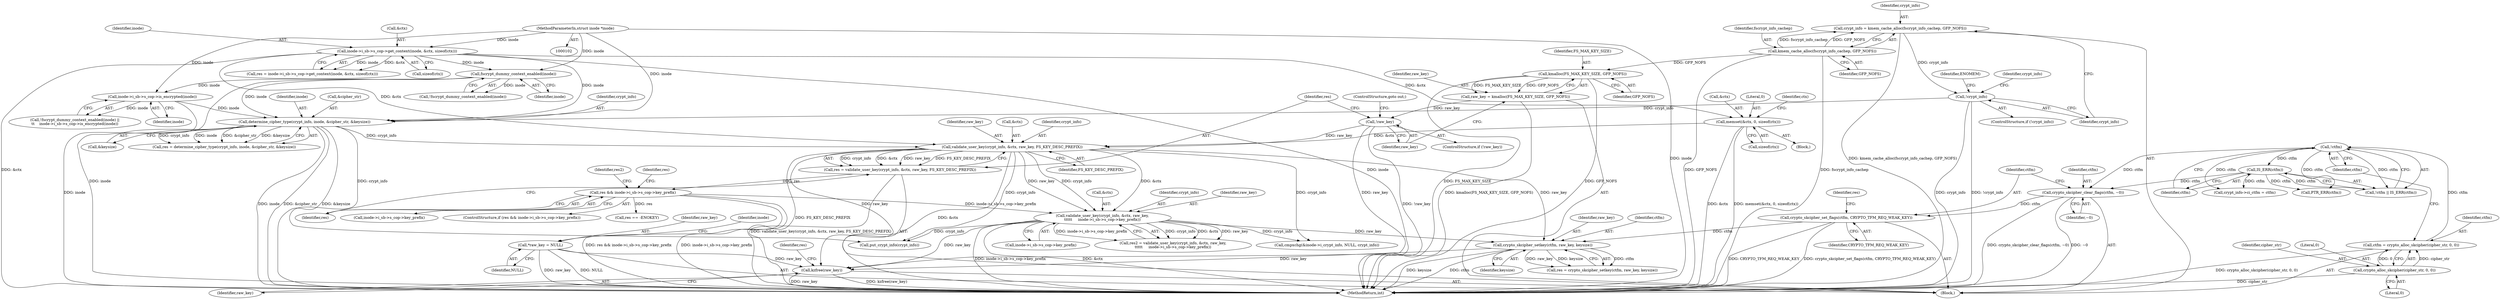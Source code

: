 digraph "0_linux_1b53cf9815bb4744958d41f3795d5d5a1d365e2d_1@API" {
"1000415" [label="(Call,kzfree(raw_key))"];
"1000299" [label="(Call,validate_user_key(crypt_info, &ctx, raw_key, FS_KEY_DESC_PREFIX))"];
"1000274" [label="(Call,determine_cipher_type(crypt_info, inode, &cipher_str, &keysize))"];
"1000230" [label="(Call,!crypt_info)"];
"1000224" [label="(Call,crypt_info = kmem_cache_alloc(fscrypt_info_cachep, GFP_NOFS))"];
"1000226" [label="(Call,kmem_cache_alloc(fscrypt_info_cachep, GFP_NOFS))"];
"1000163" [label="(Call,fscrypt_dummy_context_enabled(inode))"];
"1000149" [label="(Call,inode->i_sb->s_cop->get_context(inode, &ctx, sizeof(ctx)))"];
"1000103" [label="(MethodParameterIn,struct inode *inode)"];
"1000165" [label="(Call,inode->i_sb->s_cop->is_encrypted(inode))"];
"1000169" [label="(Call,memset(&ctx, 0, sizeof(ctx)))"];
"1000294" [label="(Call,!raw_key)"];
"1000288" [label="(Call,raw_key = kmalloc(FS_MAX_KEY_SIZE, GFP_NOFS))"];
"1000290" [label="(Call,kmalloc(FS_MAX_KEY_SIZE, GFP_NOFS))"];
"1000111" [label="(Call,*raw_key = NULL)"];
"1000319" [label="(Call,validate_user_key(crypt_info, &ctx, raw_key,\n\t\t\t\t\t     inode->i_sb->s_cop->key_prefix))"];
"1000306" [label="(Call,res && inode->i_sb->s_cop->key_prefix)"];
"1000297" [label="(Call,res = validate_user_key(crypt_info, &ctx, raw_key, FS_KEY_DESC_PREFIX))"];
"1000384" [label="(Call,crypto_skcipher_setkey(ctfm, raw_key, keysize))"];
"1000379" [label="(Call,crypto_skcipher_set_flags(ctfm, CRYPTO_TFM_REQ_WEAK_KEY))"];
"1000376" [label="(Call,crypto_skcipher_clear_flags(ctfm, ~0))"];
"1000357" [label="(Call,!ctfm)"];
"1000349" [label="(Call,ctfm = crypto_alloc_skcipher(cipher_str, 0, 0))"];
"1000351" [label="(Call,crypto_alloc_skcipher(cipher_str, 0, 0))"];
"1000359" [label="(Call,IS_ERR(ctfm))"];
"1000381" [label="(Identifier,CRYPTO_TFM_REQ_WEAK_KEY)"];
"1000354" [label="(Literal,0)"];
"1000296" [label="(ControlStructure,goto out;)"];
"1000228" [label="(Identifier,GFP_NOFS)"];
"1000272" [label="(Call,res = determine_cipher_type(crypt_info, inode, &cipher_str, &keysize))"];
"1000153" [label="(Call,sizeof(ctx))"];
"1000103" [label="(MethodParameterIn,struct inode *inode)"];
"1000386" [label="(Identifier,raw_key)"];
"1000300" [label="(Identifier,crypt_info)"];
"1000177" [label="(Identifier,ctx)"];
"1000150" [label="(Identifier,inode)"];
"1000317" [label="(Call,res2 = validate_user_key(crypt_info, &ctx, raw_key,\n\t\t\t\t\t     inode->i_sb->s_cop->key_prefix))"];
"1000351" [label="(Call,crypto_alloc_skcipher(cipher_str, 0, 0))"];
"1000111" [label="(Call,*raw_key = NULL)"];
"1000169" [label="(Call,memset(&ctx, 0, sizeof(ctx)))"];
"1000112" [label="(Identifier,raw_key)"];
"1000378" [label="(Identifier,~0)"];
"1000297" [label="(Call,res = validate_user_key(crypt_info, &ctx, raw_key, FS_KEY_DESC_PREFIX))"];
"1000413" [label="(Call,put_crypt_info(crypt_info))"];
"1000276" [label="(Identifier,inode)"];
"1000104" [label="(Block,)"];
"1000318" [label="(Identifier,res2)"];
"1000393" [label="(Call,cmpxchg(&inode->i_crypt_info, NULL, crypt_info))"];
"1000277" [label="(Call,&cipher_str)"];
"1000166" [label="(Identifier,inode)"];
"1000385" [label="(Identifier,ctfm)"];
"1000350" [label="(Identifier,ctfm)"];
"1000226" [label="(Call,kmem_cache_alloc(fscrypt_info_cachep, GFP_NOFS))"];
"1000320" [label="(Identifier,crypt_info)"];
"1000162" [label="(Call,!fscrypt_dummy_context_enabled(inode))"];
"1000163" [label="(Call,fscrypt_dummy_context_enabled(inode))"];
"1000346" [label="(Identifier,res)"];
"1000147" [label="(Call,res = inode->i_sb->s_cop->get_context(inode, &ctx, sizeof(ctx)))"];
"1000275" [label="(Identifier,crypt_info)"];
"1000415" [label="(Call,kzfree(raw_key))"];
"1000229" [label="(ControlStructure,if (!crypt_info))"];
"1000274" [label="(Call,determine_cipher_type(crypt_info, inode, &cipher_str, &keysize))"];
"1000366" [label="(Call,PTR_ERR(ctfm))"];
"1000298" [label="(Identifier,res)"];
"1000376" [label="(Call,crypto_skcipher_clear_flags(ctfm, ~0))"];
"1000305" [label="(ControlStructure,if (res && inode->i_sb->s_cop->key_prefix))"];
"1000324" [label="(Call,inode->i_sb->s_cop->key_prefix)"];
"1000303" [label="(Identifier,raw_key)"];
"1000234" [label="(Identifier,ENOMEM)"];
"1000295" [label="(Identifier,raw_key)"];
"1000352" [label="(Identifier,cipher_str)"];
"1000279" [label="(Call,&keysize)"];
"1000416" [label="(Identifier,raw_key)"];
"1000117" [label="(Identifier,inode)"];
"1000237" [label="(Identifier,crypt_info)"];
"1000323" [label="(Identifier,raw_key)"];
"1000353" [label="(Literal,0)"];
"1000387" [label="(Identifier,keysize)"];
"1000173" [label="(Call,sizeof(ctx))"];
"1000170" [label="(Call,&ctx)"];
"1000308" [label="(Call,inode->i_sb->s_cop->key_prefix)"];
"1000151" [label="(Call,&ctx)"];
"1000113" [label="(Identifier,NULL)"];
"1000164" [label="(Identifier,inode)"];
"1000349" [label="(Call,ctfm = crypto_alloc_skcipher(cipher_str, 0, 0))"];
"1000383" [label="(Identifier,res)"];
"1000357" [label="(Call,!ctfm)"];
"1000356" [label="(Call,!ctfm || IS_ERR(ctfm))"];
"1000165" [label="(Call,inode->i_sb->s_cop->is_encrypted(inode))"];
"1000382" [label="(Call,res = crypto_skcipher_setkey(ctfm, raw_key, keysize))"];
"1000149" [label="(Call,inode->i_sb->s_cop->get_context(inode, &ctx, sizeof(ctx)))"];
"1000371" [label="(Call,crypt_info->ci_ctfm = ctfm)"];
"1000225" [label="(Identifier,crypt_info)"];
"1000304" [label="(Identifier,FS_KEY_DESC_PREFIX)"];
"1000231" [label="(Identifier,crypt_info)"];
"1000360" [label="(Identifier,ctfm)"];
"1000307" [label="(Identifier,res)"];
"1000289" [label="(Identifier,raw_key)"];
"1000380" [label="(Identifier,ctfm)"];
"1000299" [label="(Call,validate_user_key(crypt_info, &ctx, raw_key, FS_KEY_DESC_PREFIX))"];
"1000291" [label="(Identifier,FS_MAX_KEY_SIZE)"];
"1000384" [label="(Call,crypto_skcipher_setkey(ctfm, raw_key, keysize))"];
"1000321" [label="(Call,&ctx)"];
"1000294" [label="(Call,!raw_key)"];
"1000227" [label="(Identifier,fscrypt_info_cachep)"];
"1000319" [label="(Call,validate_user_key(crypt_info, &ctx, raw_key,\n\t\t\t\t\t     inode->i_sb->s_cop->key_prefix))"];
"1000161" [label="(Call,!fscrypt_dummy_context_enabled(inode) ||\n\t\t    inode->i_sb->s_cop->is_encrypted(inode))"];
"1000359" [label="(Call,IS_ERR(ctfm))"];
"1000301" [label="(Call,&ctx)"];
"1000358" [label="(Identifier,ctfm)"];
"1000406" [label="(Call,res == -ENOKEY)"];
"1000377" [label="(Identifier,ctfm)"];
"1000290" [label="(Call,kmalloc(FS_MAX_KEY_SIZE, GFP_NOFS))"];
"1000230" [label="(Call,!crypt_info)"];
"1000292" [label="(Identifier,GFP_NOFS)"];
"1000306" [label="(Call,res && inode->i_sb->s_cop->key_prefix)"];
"1000419" [label="(MethodReturn,int)"];
"1000224" [label="(Call,crypt_info = kmem_cache_alloc(fscrypt_info_cachep, GFP_NOFS))"];
"1000288" [label="(Call,raw_key = kmalloc(FS_MAX_KEY_SIZE, GFP_NOFS))"];
"1000159" [label="(Block,)"];
"1000379" [label="(Call,crypto_skcipher_set_flags(ctfm, CRYPTO_TFM_REQ_WEAK_KEY))"];
"1000418" [label="(Identifier,res)"];
"1000172" [label="(Literal,0)"];
"1000293" [label="(ControlStructure,if (!raw_key))"];
"1000415" -> "1000104"  [label="AST: "];
"1000415" -> "1000416"  [label="CFG: "];
"1000416" -> "1000415"  [label="AST: "];
"1000418" -> "1000415"  [label="CFG: "];
"1000415" -> "1000419"  [label="DDG: raw_key"];
"1000415" -> "1000419"  [label="DDG: kzfree(raw_key)"];
"1000299" -> "1000415"  [label="DDG: raw_key"];
"1000111" -> "1000415"  [label="DDG: raw_key"];
"1000294" -> "1000415"  [label="DDG: raw_key"];
"1000319" -> "1000415"  [label="DDG: raw_key"];
"1000384" -> "1000415"  [label="DDG: raw_key"];
"1000299" -> "1000297"  [label="AST: "];
"1000299" -> "1000304"  [label="CFG: "];
"1000300" -> "1000299"  [label="AST: "];
"1000301" -> "1000299"  [label="AST: "];
"1000303" -> "1000299"  [label="AST: "];
"1000304" -> "1000299"  [label="AST: "];
"1000297" -> "1000299"  [label="CFG: "];
"1000299" -> "1000419"  [label="DDG: FS_KEY_DESC_PREFIX"];
"1000299" -> "1000419"  [label="DDG: &ctx"];
"1000299" -> "1000297"  [label="DDG: crypt_info"];
"1000299" -> "1000297"  [label="DDG: &ctx"];
"1000299" -> "1000297"  [label="DDG: raw_key"];
"1000299" -> "1000297"  [label="DDG: FS_KEY_DESC_PREFIX"];
"1000274" -> "1000299"  [label="DDG: crypt_info"];
"1000149" -> "1000299"  [label="DDG: &ctx"];
"1000169" -> "1000299"  [label="DDG: &ctx"];
"1000294" -> "1000299"  [label="DDG: raw_key"];
"1000299" -> "1000319"  [label="DDG: crypt_info"];
"1000299" -> "1000319"  [label="DDG: &ctx"];
"1000299" -> "1000319"  [label="DDG: raw_key"];
"1000299" -> "1000384"  [label="DDG: raw_key"];
"1000299" -> "1000393"  [label="DDG: crypt_info"];
"1000299" -> "1000413"  [label="DDG: crypt_info"];
"1000274" -> "1000272"  [label="AST: "];
"1000274" -> "1000279"  [label="CFG: "];
"1000275" -> "1000274"  [label="AST: "];
"1000276" -> "1000274"  [label="AST: "];
"1000277" -> "1000274"  [label="AST: "];
"1000279" -> "1000274"  [label="AST: "];
"1000272" -> "1000274"  [label="CFG: "];
"1000274" -> "1000419"  [label="DDG: inode"];
"1000274" -> "1000419"  [label="DDG: &cipher_str"];
"1000274" -> "1000419"  [label="DDG: &keysize"];
"1000274" -> "1000272"  [label="DDG: crypt_info"];
"1000274" -> "1000272"  [label="DDG: inode"];
"1000274" -> "1000272"  [label="DDG: &cipher_str"];
"1000274" -> "1000272"  [label="DDG: &keysize"];
"1000230" -> "1000274"  [label="DDG: crypt_info"];
"1000163" -> "1000274"  [label="DDG: inode"];
"1000165" -> "1000274"  [label="DDG: inode"];
"1000149" -> "1000274"  [label="DDG: inode"];
"1000103" -> "1000274"  [label="DDG: inode"];
"1000274" -> "1000413"  [label="DDG: crypt_info"];
"1000230" -> "1000229"  [label="AST: "];
"1000230" -> "1000231"  [label="CFG: "];
"1000231" -> "1000230"  [label="AST: "];
"1000234" -> "1000230"  [label="CFG: "];
"1000237" -> "1000230"  [label="CFG: "];
"1000230" -> "1000419"  [label="DDG: crypt_info"];
"1000230" -> "1000419"  [label="DDG: !crypt_info"];
"1000224" -> "1000230"  [label="DDG: crypt_info"];
"1000224" -> "1000104"  [label="AST: "];
"1000224" -> "1000226"  [label="CFG: "];
"1000225" -> "1000224"  [label="AST: "];
"1000226" -> "1000224"  [label="AST: "];
"1000231" -> "1000224"  [label="CFG: "];
"1000224" -> "1000419"  [label="DDG: kmem_cache_alloc(fscrypt_info_cachep, GFP_NOFS)"];
"1000226" -> "1000224"  [label="DDG: fscrypt_info_cachep"];
"1000226" -> "1000224"  [label="DDG: GFP_NOFS"];
"1000226" -> "1000228"  [label="CFG: "];
"1000227" -> "1000226"  [label="AST: "];
"1000228" -> "1000226"  [label="AST: "];
"1000226" -> "1000419"  [label="DDG: fscrypt_info_cachep"];
"1000226" -> "1000419"  [label="DDG: GFP_NOFS"];
"1000226" -> "1000290"  [label="DDG: GFP_NOFS"];
"1000163" -> "1000162"  [label="AST: "];
"1000163" -> "1000164"  [label="CFG: "];
"1000164" -> "1000163"  [label="AST: "];
"1000162" -> "1000163"  [label="CFG: "];
"1000163" -> "1000419"  [label="DDG: inode"];
"1000163" -> "1000162"  [label="DDG: inode"];
"1000149" -> "1000163"  [label="DDG: inode"];
"1000103" -> "1000163"  [label="DDG: inode"];
"1000163" -> "1000165"  [label="DDG: inode"];
"1000149" -> "1000147"  [label="AST: "];
"1000149" -> "1000153"  [label="CFG: "];
"1000150" -> "1000149"  [label="AST: "];
"1000151" -> "1000149"  [label="AST: "];
"1000153" -> "1000149"  [label="AST: "];
"1000147" -> "1000149"  [label="CFG: "];
"1000149" -> "1000419"  [label="DDG: &ctx"];
"1000149" -> "1000419"  [label="DDG: inode"];
"1000149" -> "1000147"  [label="DDG: inode"];
"1000149" -> "1000147"  [label="DDG: &ctx"];
"1000103" -> "1000149"  [label="DDG: inode"];
"1000149" -> "1000169"  [label="DDG: &ctx"];
"1000103" -> "1000102"  [label="AST: "];
"1000103" -> "1000419"  [label="DDG: inode"];
"1000103" -> "1000165"  [label="DDG: inode"];
"1000165" -> "1000161"  [label="AST: "];
"1000165" -> "1000166"  [label="CFG: "];
"1000166" -> "1000165"  [label="AST: "];
"1000161" -> "1000165"  [label="CFG: "];
"1000165" -> "1000419"  [label="DDG: inode"];
"1000165" -> "1000161"  [label="DDG: inode"];
"1000169" -> "1000159"  [label="AST: "];
"1000169" -> "1000173"  [label="CFG: "];
"1000170" -> "1000169"  [label="AST: "];
"1000172" -> "1000169"  [label="AST: "];
"1000173" -> "1000169"  [label="AST: "];
"1000177" -> "1000169"  [label="CFG: "];
"1000169" -> "1000419"  [label="DDG: memset(&ctx, 0, sizeof(ctx))"];
"1000169" -> "1000419"  [label="DDG: &ctx"];
"1000294" -> "1000293"  [label="AST: "];
"1000294" -> "1000295"  [label="CFG: "];
"1000295" -> "1000294"  [label="AST: "];
"1000296" -> "1000294"  [label="CFG: "];
"1000298" -> "1000294"  [label="CFG: "];
"1000294" -> "1000419"  [label="DDG: !raw_key"];
"1000288" -> "1000294"  [label="DDG: raw_key"];
"1000288" -> "1000104"  [label="AST: "];
"1000288" -> "1000290"  [label="CFG: "];
"1000289" -> "1000288"  [label="AST: "];
"1000290" -> "1000288"  [label="AST: "];
"1000295" -> "1000288"  [label="CFG: "];
"1000288" -> "1000419"  [label="DDG: kmalloc(FS_MAX_KEY_SIZE, GFP_NOFS)"];
"1000290" -> "1000288"  [label="DDG: FS_MAX_KEY_SIZE"];
"1000290" -> "1000288"  [label="DDG: GFP_NOFS"];
"1000290" -> "1000292"  [label="CFG: "];
"1000291" -> "1000290"  [label="AST: "];
"1000292" -> "1000290"  [label="AST: "];
"1000290" -> "1000419"  [label="DDG: FS_MAX_KEY_SIZE"];
"1000290" -> "1000419"  [label="DDG: GFP_NOFS"];
"1000111" -> "1000104"  [label="AST: "];
"1000111" -> "1000113"  [label="CFG: "];
"1000112" -> "1000111"  [label="AST: "];
"1000113" -> "1000111"  [label="AST: "];
"1000117" -> "1000111"  [label="CFG: "];
"1000111" -> "1000419"  [label="DDG: raw_key"];
"1000111" -> "1000419"  [label="DDG: NULL"];
"1000319" -> "1000317"  [label="AST: "];
"1000319" -> "1000324"  [label="CFG: "];
"1000320" -> "1000319"  [label="AST: "];
"1000321" -> "1000319"  [label="AST: "];
"1000323" -> "1000319"  [label="AST: "];
"1000324" -> "1000319"  [label="AST: "];
"1000317" -> "1000319"  [label="CFG: "];
"1000319" -> "1000419"  [label="DDG: inode->i_sb->s_cop->key_prefix"];
"1000319" -> "1000419"  [label="DDG: &ctx"];
"1000319" -> "1000317"  [label="DDG: crypt_info"];
"1000319" -> "1000317"  [label="DDG: &ctx"];
"1000319" -> "1000317"  [label="DDG: raw_key"];
"1000319" -> "1000317"  [label="DDG: inode->i_sb->s_cop->key_prefix"];
"1000306" -> "1000319"  [label="DDG: inode->i_sb->s_cop->key_prefix"];
"1000319" -> "1000384"  [label="DDG: raw_key"];
"1000319" -> "1000393"  [label="DDG: crypt_info"];
"1000319" -> "1000413"  [label="DDG: crypt_info"];
"1000306" -> "1000305"  [label="AST: "];
"1000306" -> "1000307"  [label="CFG: "];
"1000306" -> "1000308"  [label="CFG: "];
"1000307" -> "1000306"  [label="AST: "];
"1000308" -> "1000306"  [label="AST: "];
"1000318" -> "1000306"  [label="CFG: "];
"1000346" -> "1000306"  [label="CFG: "];
"1000306" -> "1000419"  [label="DDG: res && inode->i_sb->s_cop->key_prefix"];
"1000306" -> "1000419"  [label="DDG: inode->i_sb->s_cop->key_prefix"];
"1000297" -> "1000306"  [label="DDG: res"];
"1000306" -> "1000406"  [label="DDG: res"];
"1000297" -> "1000104"  [label="AST: "];
"1000298" -> "1000297"  [label="AST: "];
"1000307" -> "1000297"  [label="CFG: "];
"1000297" -> "1000419"  [label="DDG: validate_user_key(crypt_info, &ctx, raw_key, FS_KEY_DESC_PREFIX)"];
"1000384" -> "1000382"  [label="AST: "];
"1000384" -> "1000387"  [label="CFG: "];
"1000385" -> "1000384"  [label="AST: "];
"1000386" -> "1000384"  [label="AST: "];
"1000387" -> "1000384"  [label="AST: "];
"1000382" -> "1000384"  [label="CFG: "];
"1000384" -> "1000419"  [label="DDG: keysize"];
"1000384" -> "1000419"  [label="DDG: ctfm"];
"1000384" -> "1000382"  [label="DDG: ctfm"];
"1000384" -> "1000382"  [label="DDG: raw_key"];
"1000384" -> "1000382"  [label="DDG: keysize"];
"1000379" -> "1000384"  [label="DDG: ctfm"];
"1000379" -> "1000104"  [label="AST: "];
"1000379" -> "1000381"  [label="CFG: "];
"1000380" -> "1000379"  [label="AST: "];
"1000381" -> "1000379"  [label="AST: "];
"1000383" -> "1000379"  [label="CFG: "];
"1000379" -> "1000419"  [label="DDG: crypto_skcipher_set_flags(ctfm, CRYPTO_TFM_REQ_WEAK_KEY)"];
"1000379" -> "1000419"  [label="DDG: CRYPTO_TFM_REQ_WEAK_KEY"];
"1000376" -> "1000379"  [label="DDG: ctfm"];
"1000376" -> "1000104"  [label="AST: "];
"1000376" -> "1000378"  [label="CFG: "];
"1000377" -> "1000376"  [label="AST: "];
"1000378" -> "1000376"  [label="AST: "];
"1000380" -> "1000376"  [label="CFG: "];
"1000376" -> "1000419"  [label="DDG: crypto_skcipher_clear_flags(ctfm, ~0)"];
"1000376" -> "1000419"  [label="DDG: ~0"];
"1000357" -> "1000376"  [label="DDG: ctfm"];
"1000359" -> "1000376"  [label="DDG: ctfm"];
"1000357" -> "1000356"  [label="AST: "];
"1000357" -> "1000358"  [label="CFG: "];
"1000358" -> "1000357"  [label="AST: "];
"1000360" -> "1000357"  [label="CFG: "];
"1000356" -> "1000357"  [label="CFG: "];
"1000357" -> "1000356"  [label="DDG: ctfm"];
"1000349" -> "1000357"  [label="DDG: ctfm"];
"1000357" -> "1000359"  [label="DDG: ctfm"];
"1000357" -> "1000366"  [label="DDG: ctfm"];
"1000357" -> "1000371"  [label="DDG: ctfm"];
"1000349" -> "1000104"  [label="AST: "];
"1000349" -> "1000351"  [label="CFG: "];
"1000350" -> "1000349"  [label="AST: "];
"1000351" -> "1000349"  [label="AST: "];
"1000358" -> "1000349"  [label="CFG: "];
"1000349" -> "1000419"  [label="DDG: crypto_alloc_skcipher(cipher_str, 0, 0)"];
"1000351" -> "1000349"  [label="DDG: cipher_str"];
"1000351" -> "1000349"  [label="DDG: 0"];
"1000351" -> "1000354"  [label="CFG: "];
"1000352" -> "1000351"  [label="AST: "];
"1000353" -> "1000351"  [label="AST: "];
"1000354" -> "1000351"  [label="AST: "];
"1000351" -> "1000419"  [label="DDG: cipher_str"];
"1000359" -> "1000356"  [label="AST: "];
"1000359" -> "1000360"  [label="CFG: "];
"1000360" -> "1000359"  [label="AST: "];
"1000356" -> "1000359"  [label="CFG: "];
"1000359" -> "1000356"  [label="DDG: ctfm"];
"1000359" -> "1000366"  [label="DDG: ctfm"];
"1000359" -> "1000371"  [label="DDG: ctfm"];
}
